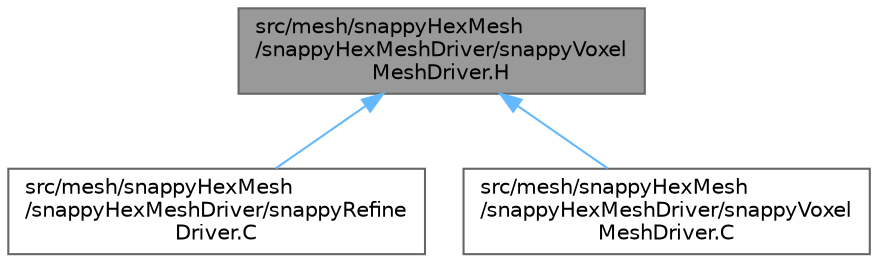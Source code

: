 digraph "src/mesh/snappyHexMesh/snappyHexMeshDriver/snappyVoxelMeshDriver.H"
{
 // LATEX_PDF_SIZE
  bgcolor="transparent";
  edge [fontname=Helvetica,fontsize=10,labelfontname=Helvetica,labelfontsize=10];
  node [fontname=Helvetica,fontsize=10,shape=box,height=0.2,width=0.4];
  Node1 [id="Node000001",label="src/mesh/snappyHexMesh\l/snappyHexMeshDriver/snappyVoxel\lMeshDriver.H",height=0.2,width=0.4,color="gray40", fillcolor="grey60", style="filled", fontcolor="black",tooltip=" "];
  Node1 -> Node2 [id="edge1_Node000001_Node000002",dir="back",color="steelblue1",style="solid",tooltip=" "];
  Node2 [id="Node000002",label="src/mesh/snappyHexMesh\l/snappyHexMeshDriver/snappyRefine\lDriver.C",height=0.2,width=0.4,color="grey40", fillcolor="white", style="filled",URL="$snappyRefineDriver_8C.html",tooltip=" "];
  Node1 -> Node3 [id="edge2_Node000001_Node000003",dir="back",color="steelblue1",style="solid",tooltip=" "];
  Node3 [id="Node000003",label="src/mesh/snappyHexMesh\l/snappyHexMeshDriver/snappyVoxel\lMeshDriver.C",height=0.2,width=0.4,color="grey40", fillcolor="white", style="filled",URL="$snappyVoxelMeshDriver_8C.html",tooltip=" "];
}
